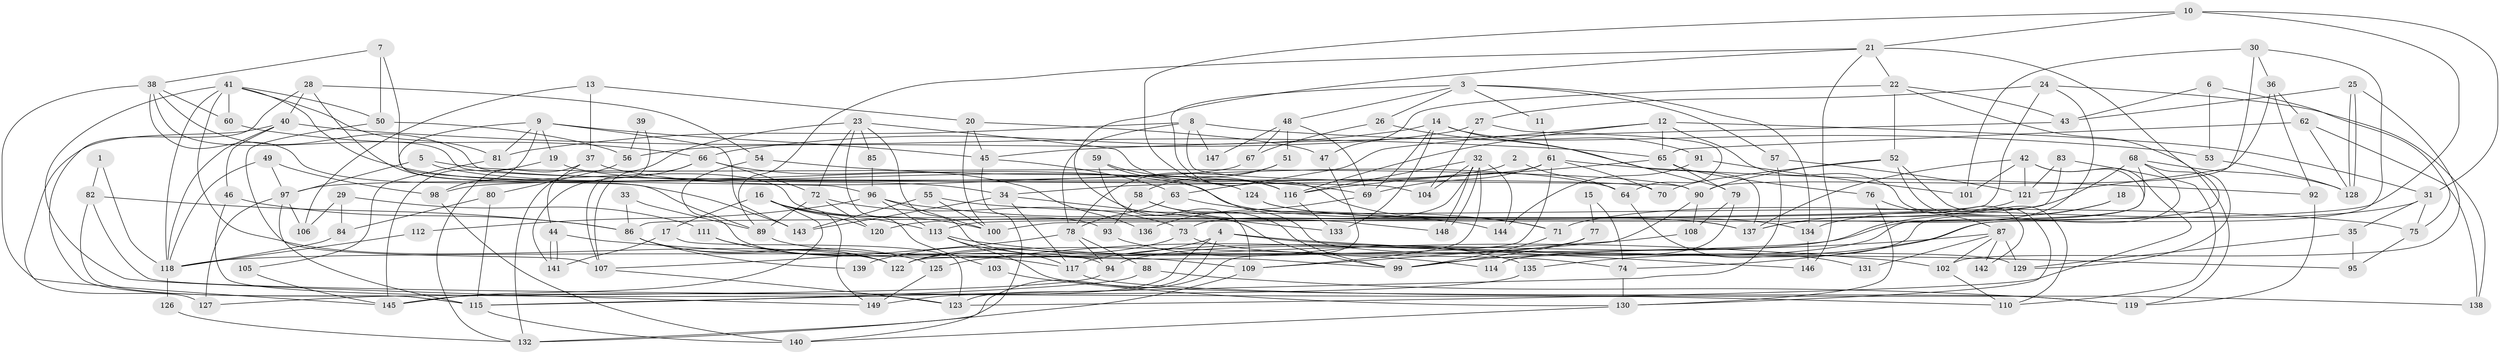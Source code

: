 // coarse degree distribution, {8: 0.06315789473684211, 4: 0.18947368421052632, 7: 0.10526315789473684, 5: 0.2, 9: 0.042105263157894736, 2: 0.07368421052631578, 6: 0.15789473684210525, 3: 0.15789473684210525, 10: 0.010526315789473684}
// Generated by graph-tools (version 1.1) at 2025/52/02/27/25 19:52:05]
// undirected, 149 vertices, 298 edges
graph export_dot {
graph [start="1"]
  node [color=gray90,style=filled];
  1;
  2;
  3;
  4;
  5;
  6;
  7;
  8;
  9;
  10;
  11;
  12;
  13;
  14;
  15;
  16;
  17;
  18;
  19;
  20;
  21;
  22;
  23;
  24;
  25;
  26;
  27;
  28;
  29;
  30;
  31;
  32;
  33;
  34;
  35;
  36;
  37;
  38;
  39;
  40;
  41;
  42;
  43;
  44;
  45;
  46;
  47;
  48;
  49;
  50;
  51;
  52;
  53;
  54;
  55;
  56;
  57;
  58;
  59;
  60;
  61;
  62;
  63;
  64;
  65;
  66;
  67;
  68;
  69;
  70;
  71;
  72;
  73;
  74;
  75;
  76;
  77;
  78;
  79;
  80;
  81;
  82;
  83;
  84;
  85;
  86;
  87;
  88;
  89;
  90;
  91;
  92;
  93;
  94;
  95;
  96;
  97;
  98;
  99;
  100;
  101;
  102;
  103;
  104;
  105;
  106;
  107;
  108;
  109;
  110;
  111;
  112;
  113;
  114;
  115;
  116;
  117;
  118;
  119;
  120;
  121;
  122;
  123;
  124;
  125;
  126;
  127;
  128;
  129;
  130;
  131;
  132;
  133;
  134;
  135;
  136;
  137;
  138;
  139;
  140;
  141;
  142;
  143;
  144;
  145;
  146;
  147;
  148;
  149;
  1 -- 118;
  1 -- 82;
  2 -- 64;
  2 -- 34;
  3 -- 71;
  3 -- 48;
  3 -- 11;
  3 -- 26;
  3 -- 57;
  3 -- 134;
  4 -- 123;
  4 -- 149;
  4 -- 95;
  4 -- 139;
  4 -- 146;
  5 -- 90;
  5 -- 97;
  5 -- 124;
  6 -- 43;
  6 -- 75;
  6 -- 53;
  7 -- 50;
  7 -- 38;
  7 -- 96;
  8 -- 81;
  8 -- 53;
  8 -- 78;
  8 -- 90;
  8 -- 147;
  9 -- 45;
  9 -- 89;
  9 -- 19;
  9 -- 81;
  9 -- 98;
  9 -- 143;
  10 -- 21;
  10 -- 116;
  10 -- 31;
  10 -- 113;
  11 -- 61;
  12 -- 65;
  12 -- 31;
  12 -- 63;
  12 -- 116;
  12 -- 142;
  13 -- 20;
  13 -- 37;
  13 -- 106;
  14 -- 79;
  14 -- 66;
  14 -- 69;
  14 -- 91;
  14 -- 133;
  15 -- 77;
  15 -- 74;
  16 -- 100;
  16 -- 113;
  16 -- 17;
  16 -- 120;
  16 -- 145;
  16 -- 149;
  17 -- 141;
  17 -- 123;
  18 -- 117;
  18 -- 134;
  19 -- 34;
  19 -- 145;
  20 -- 100;
  20 -- 47;
  20 -- 45;
  21 -- 146;
  21 -- 22;
  21 -- 89;
  21 -- 99;
  21 -- 129;
  22 -- 43;
  22 -- 52;
  22 -- 47;
  22 -- 119;
  23 -- 116;
  23 -- 72;
  23 -- 85;
  23 -- 99;
  23 -- 103;
  23 -- 132;
  24 -- 27;
  24 -- 86;
  24 -- 137;
  24 -- 138;
  25 -- 128;
  25 -- 128;
  25 -- 102;
  25 -- 43;
  26 -- 137;
  26 -- 67;
  27 -- 104;
  27 -- 56;
  27 -- 64;
  28 -- 93;
  28 -- 115;
  28 -- 40;
  28 -- 54;
  29 -- 106;
  29 -- 111;
  29 -- 84;
  30 -- 121;
  30 -- 36;
  30 -- 101;
  30 -- 135;
  31 -- 71;
  31 -- 35;
  31 -- 75;
  32 -- 148;
  32 -- 148;
  32 -- 116;
  32 -- 73;
  32 -- 104;
  32 -- 109;
  32 -- 144;
  33 -- 86;
  33 -- 89;
  34 -- 143;
  34 -- 133;
  34 -- 117;
  35 -- 129;
  35 -- 95;
  36 -- 62;
  36 -- 92;
  36 -- 90;
  37 -- 132;
  37 -- 44;
  37 -- 64;
  38 -- 145;
  38 -- 60;
  38 -- 70;
  38 -- 104;
  38 -- 143;
  39 -- 56;
  39 -- 107;
  40 -- 118;
  40 -- 46;
  40 -- 65;
  40 -- 127;
  41 -- 149;
  41 -- 137;
  41 -- 50;
  41 -- 60;
  41 -- 81;
  41 -- 118;
  41 -- 122;
  42 -- 101;
  42 -- 94;
  42 -- 121;
  42 -- 123;
  42 -- 137;
  43 -- 45;
  44 -- 141;
  44 -- 141;
  44 -- 102;
  45 -- 140;
  45 -- 63;
  46 -- 123;
  46 -- 86;
  47 -- 132;
  48 -- 67;
  48 -- 69;
  48 -- 51;
  48 -- 147;
  49 -- 97;
  49 -- 98;
  49 -- 118;
  50 -- 107;
  50 -- 56;
  51 -- 78;
  51 -- 58;
  52 -- 70;
  52 -- 90;
  52 -- 110;
  52 -- 130;
  53 -- 128;
  54 -- 69;
  54 -- 94;
  55 -- 143;
  55 -- 75;
  55 -- 100;
  56 -- 80;
  57 -- 121;
  57 -- 115;
  58 -- 99;
  58 -- 93;
  58 -- 148;
  59 -- 116;
  59 -- 109;
  59 -- 129;
  60 -- 66;
  61 -- 122;
  61 -- 98;
  61 -- 69;
  61 -- 70;
  61 -- 92;
  62 -- 138;
  62 -- 128;
  62 -- 65;
  63 -- 71;
  63 -- 78;
  64 -- 131;
  65 -- 76;
  65 -- 79;
  65 -- 116;
  66 -- 107;
  66 -- 72;
  66 -- 136;
  66 -- 141;
  67 -- 97;
  68 -- 118;
  68 -- 74;
  68 -- 114;
  68 -- 120;
  68 -- 128;
  69 -- 136;
  71 -- 99;
  72 -- 120;
  72 -- 89;
  72 -- 73;
  73 -- 74;
  73 -- 122;
  74 -- 130;
  75 -- 95;
  76 -- 87;
  76 -- 130;
  77 -- 122;
  77 -- 99;
  78 -- 88;
  78 -- 94;
  78 -- 107;
  79 -- 114;
  79 -- 108;
  80 -- 84;
  80 -- 115;
  81 -- 105;
  82 -- 110;
  82 -- 86;
  82 -- 115;
  83 -- 121;
  83 -- 100;
  83 -- 110;
  84 -- 118;
  85 -- 96;
  86 -- 122;
  86 -- 125;
  86 -- 139;
  87 -- 129;
  87 -- 99;
  87 -- 102;
  87 -- 131;
  87 -- 142;
  88 -- 115;
  88 -- 119;
  89 -- 109;
  90 -- 108;
  90 -- 109;
  91 -- 144;
  91 -- 101;
  92 -- 119;
  93 -- 135;
  94 -- 127;
  96 -- 113;
  96 -- 100;
  96 -- 112;
  96 -- 144;
  97 -- 127;
  97 -- 115;
  97 -- 106;
  98 -- 140;
  102 -- 110;
  103 -- 130;
  105 -- 145;
  107 -- 123;
  108 -- 125;
  109 -- 132;
  111 -- 117;
  111 -- 122;
  112 -- 118;
  113 -- 119;
  113 -- 114;
  113 -- 117;
  115 -- 140;
  116 -- 133;
  117 -- 138;
  118 -- 126;
  121 -- 137;
  124 -- 137;
  124 -- 134;
  125 -- 149;
  126 -- 132;
  130 -- 140;
  134 -- 146;
  135 -- 145;
}
